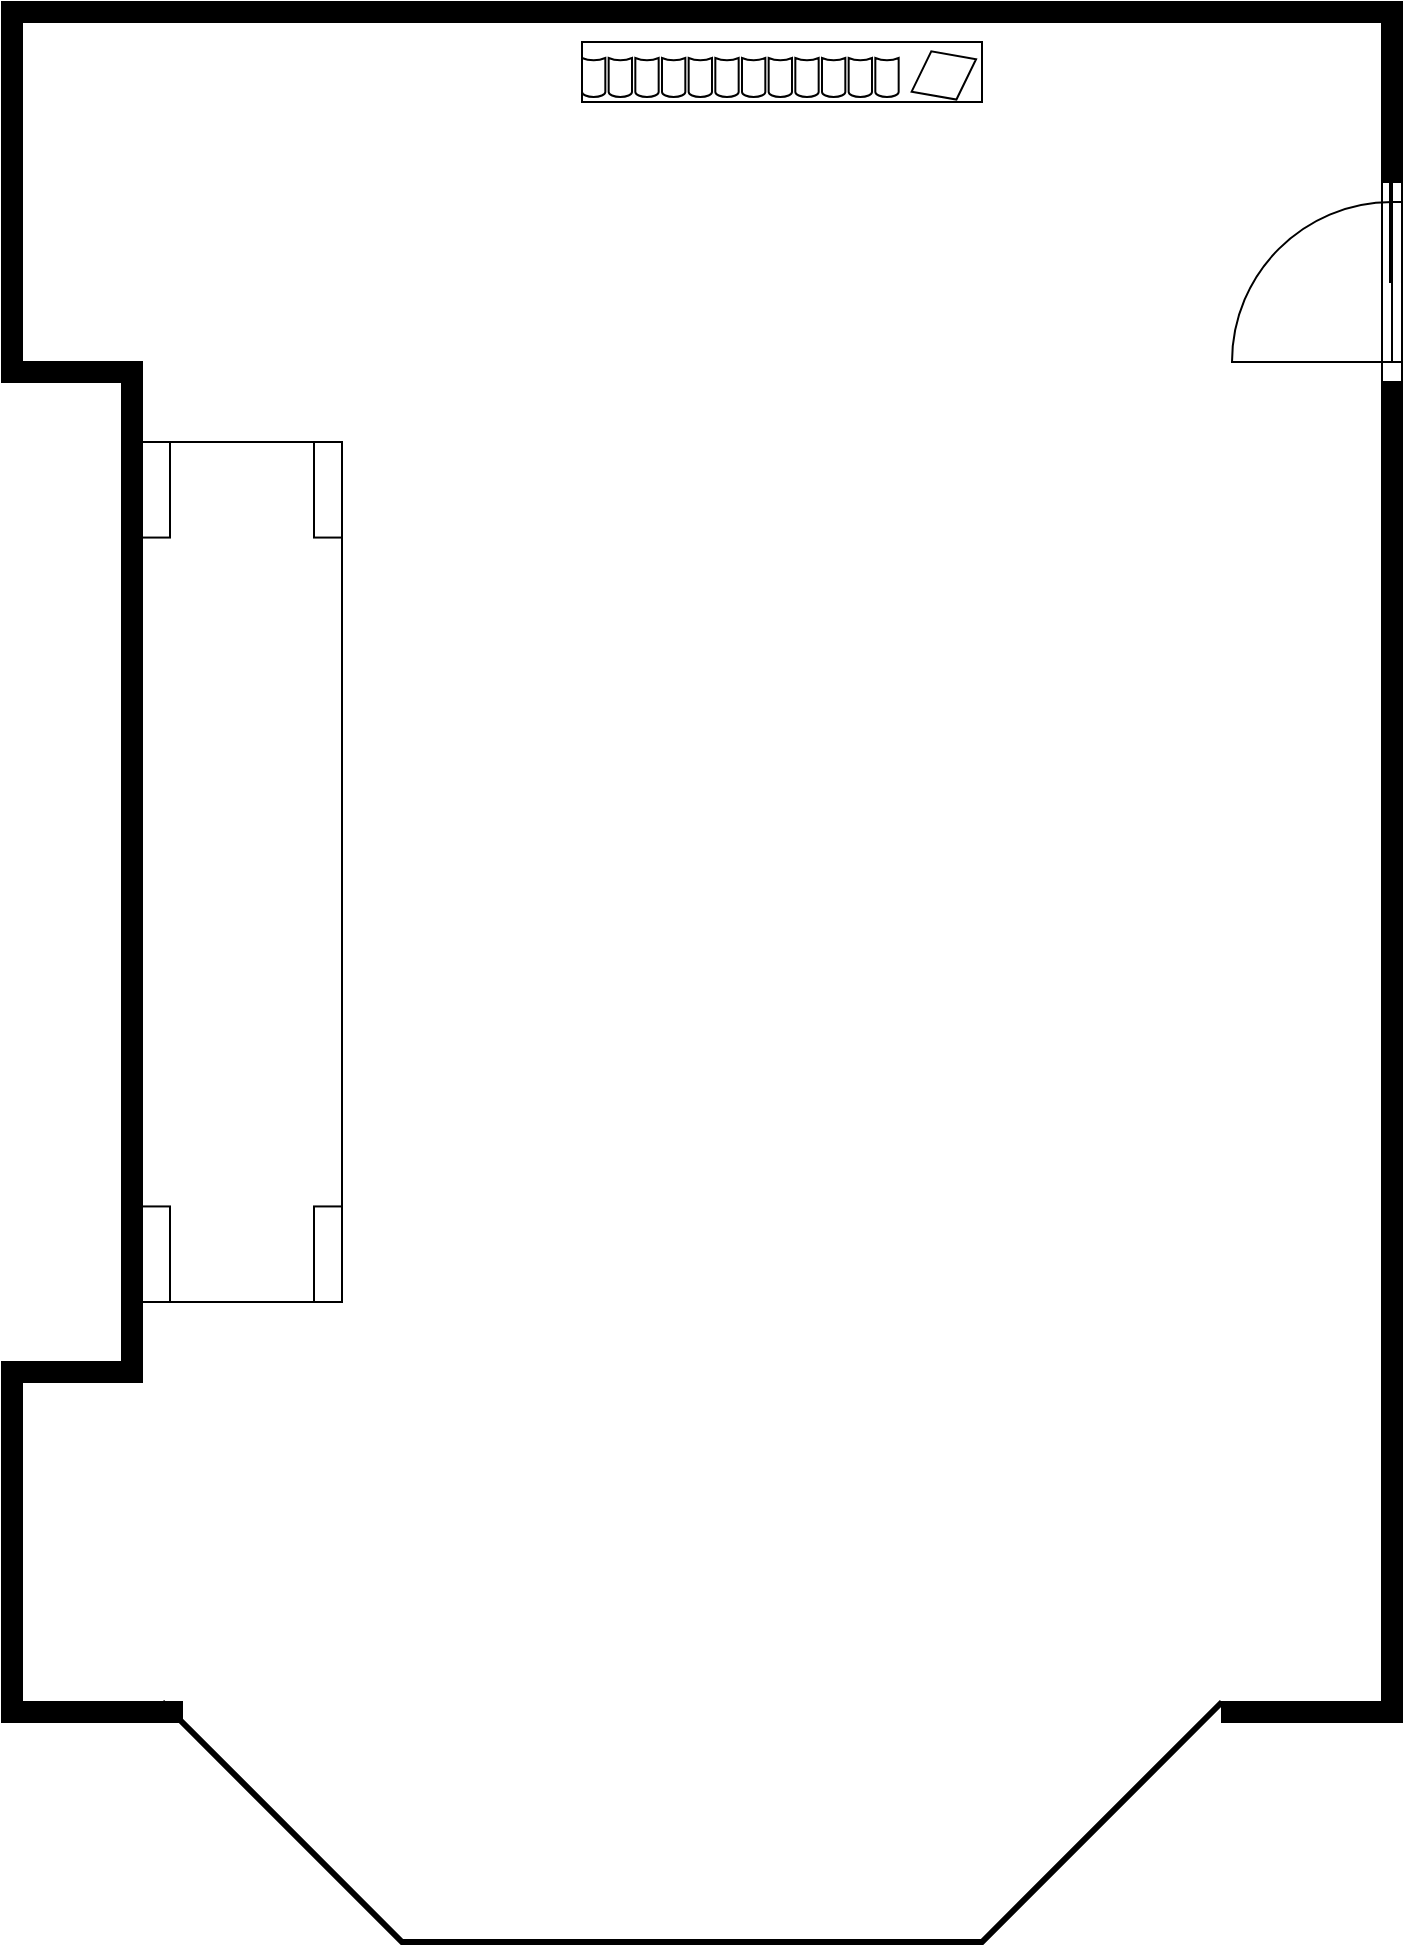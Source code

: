 <mxfile version="20.8.3" type="github">
  <diagram id="lYkciCjZ0IYru6rV7Du3" name="Page-1">
    <mxGraphModel dx="1897" dy="1761" grid="1" gridSize="10" guides="1" tooltips="1" connect="1" arrows="1" fold="1" page="1" pageScale="1" pageWidth="827" pageHeight="1169" math="0" shadow="0">
      <root>
        <mxCell id="0" />
        <mxCell id="1" parent="0" />
        <mxCell id="1JWr65DzDC-_oeMy7qy--1" value="" style="verticalLabelPosition=bottom;html=1;verticalAlign=top;align=center;shape=mxgraph.floorplan.wall;fillColor=strokeColor;" parent="1" vertex="1">
          <mxGeometry x="80" y="30" width="590" height="10" as="geometry" />
        </mxCell>
        <mxCell id="1JWr65DzDC-_oeMy7qy--2" value="" style="verticalLabelPosition=bottom;html=1;verticalAlign=top;align=center;shape=mxgraph.floorplan.wallCorner;fillColor=strokeColor;direction=south;" parent="1" vertex="1">
          <mxGeometry x="670" y="30" width="100" height="90" as="geometry" />
        </mxCell>
        <mxCell id="1JWr65DzDC-_oeMy7qy--3" value="" style="verticalLabelPosition=bottom;html=1;verticalAlign=top;align=center;shape=mxgraph.floorplan.windowGlider;dx=0.25;direction=south;" parent="1" vertex="1">
          <mxGeometry x="760" y="120" width="10" height="100" as="geometry" />
        </mxCell>
        <mxCell id="1JWr65DzDC-_oeMy7qy--4" value="" style="verticalLabelPosition=bottom;html=1;verticalAlign=top;align=center;shape=mxgraph.floorplan.doorRight;aspect=fixed;direction=south;" parent="1" vertex="1">
          <mxGeometry x="685" y="130" width="85" height="80" as="geometry" />
        </mxCell>
        <mxCell id="1JWr65DzDC-_oeMy7qy--5" value="" style="verticalLabelPosition=bottom;html=1;verticalAlign=top;align=center;shape=mxgraph.floorplan.wall;fillColor=strokeColor;direction=south;" parent="1" vertex="1">
          <mxGeometry x="760" y="220" width="10" height="580" as="geometry" />
        </mxCell>
        <mxCell id="1JWr65DzDC-_oeMy7qy--6" value="" style="verticalLabelPosition=bottom;html=1;verticalAlign=top;align=center;shape=mxgraph.floorplan.wallCorner;fillColor=strokeColor;direction=west" parent="1" vertex="1">
          <mxGeometry x="680" y="800" width="90" height="90" as="geometry" />
        </mxCell>
        <mxCell id="1JWr65DzDC-_oeMy7qy--7" value="" style="verticalLabelPosition=bottom;html=1;verticalAlign=top;align=center;shape=mxgraph.floorplan.wallCorner;fillColor=strokeColor;direction=north" parent="1" vertex="1">
          <mxGeometry x="70" y="720" width="90" height="170" as="geometry" />
        </mxCell>
        <mxCell id="1JWr65DzDC-_oeMy7qy--8" value="" style="verticalLabelPosition=bottom;html=1;verticalAlign=top;align=center;shape=mxgraph.floorplan.windowBow;strokeWidth=3;" parent="1" vertex="1">
          <mxGeometry x="150" y="880" width="530" height="120" as="geometry" />
        </mxCell>
        <mxCell id="1JWr65DzDC-_oeMy7qy--9" value="" style="verticalLabelPosition=bottom;html=1;verticalAlign=top;align=center;shape=mxgraph.floorplan.wallCorner;fillColor=strokeColor;direction=west" parent="1" vertex="1">
          <mxGeometry x="70" y="710" width="60" height="10" as="geometry" />
        </mxCell>
        <mxCell id="1JWr65DzDC-_oeMy7qy--11" value="" style="verticalLabelPosition=bottom;html=1;verticalAlign=top;align=center;shape=mxgraph.floorplan.wallCorner;fillColor=strokeColor;" parent="1" vertex="1">
          <mxGeometry x="70" y="30" width="35" height="160" as="geometry" />
        </mxCell>
        <mxCell id="1JWr65DzDC-_oeMy7qy--12" value="" style="verticalLabelPosition=bottom;html=1;verticalAlign=top;align=center;shape=mxgraph.floorplan.wallCorner;fillColor=strokeColor;direction=north" parent="1" vertex="1">
          <mxGeometry x="70" y="190" width="70" height="30" as="geometry" />
        </mxCell>
        <mxCell id="1JWr65DzDC-_oeMy7qy--13" value="" style="verticalLabelPosition=bottom;html=1;verticalAlign=top;align=center;shape=mxgraph.floorplan.wall;fillColor=strokeColor;direction=south;" parent="1" vertex="1">
          <mxGeometry x="130" y="220" width="10" height="500" as="geometry" />
        </mxCell>
        <mxCell id="1JWr65DzDC-_oeMy7qy--14" value="" style="verticalLabelPosition=bottom;html=1;verticalAlign=top;align=center;shape=mxgraph.floorplan.bookcase;" parent="1" vertex="1">
          <mxGeometry x="360" y="50" width="200" height="30" as="geometry" />
        </mxCell>
        <mxCell id="1JWr65DzDC-_oeMy7qy--15" value="" style="verticalLabelPosition=bottom;html=1;verticalAlign=top;align=center;shape=mxgraph.floorplan.table;direction=south;" parent="1" vertex="1">
          <mxGeometry x="140" y="250" width="100" height="430" as="geometry" />
        </mxCell>
      </root>
    </mxGraphModel>
  </diagram>
</mxfile>
